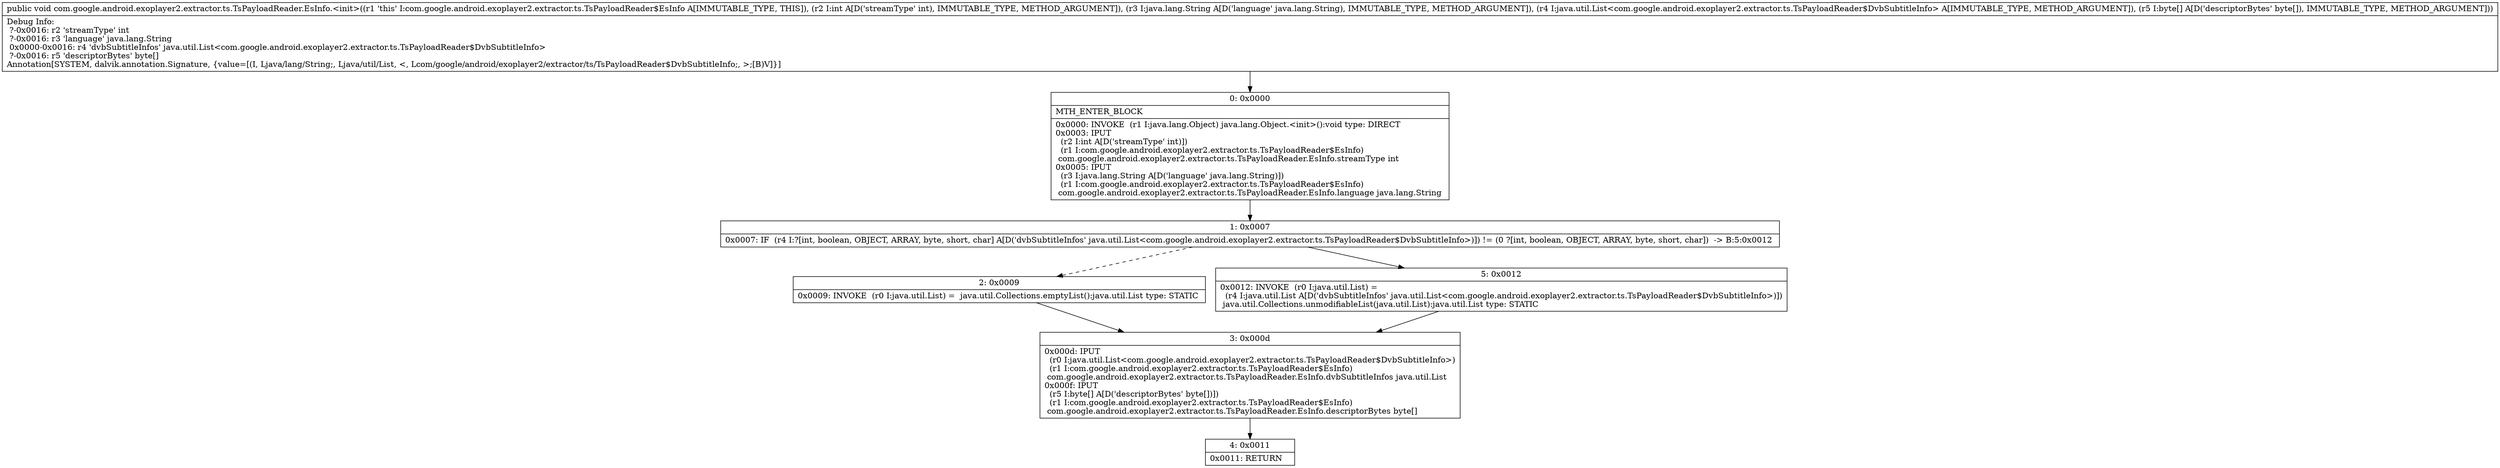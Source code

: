 digraph "CFG forcom.google.android.exoplayer2.extractor.ts.TsPayloadReader.EsInfo.\<init\>(ILjava\/lang\/String;Ljava\/util\/List;[B)V" {
Node_0 [shape=record,label="{0\:\ 0x0000|MTH_ENTER_BLOCK\l|0x0000: INVOKE  (r1 I:java.lang.Object) java.lang.Object.\<init\>():void type: DIRECT \l0x0003: IPUT  \l  (r2 I:int A[D('streamType' int)])\l  (r1 I:com.google.android.exoplayer2.extractor.ts.TsPayloadReader$EsInfo)\l com.google.android.exoplayer2.extractor.ts.TsPayloadReader.EsInfo.streamType int \l0x0005: IPUT  \l  (r3 I:java.lang.String A[D('language' java.lang.String)])\l  (r1 I:com.google.android.exoplayer2.extractor.ts.TsPayloadReader$EsInfo)\l com.google.android.exoplayer2.extractor.ts.TsPayloadReader.EsInfo.language java.lang.String \l}"];
Node_1 [shape=record,label="{1\:\ 0x0007|0x0007: IF  (r4 I:?[int, boolean, OBJECT, ARRAY, byte, short, char] A[D('dvbSubtitleInfos' java.util.List\<com.google.android.exoplayer2.extractor.ts.TsPayloadReader$DvbSubtitleInfo\>)]) != (0 ?[int, boolean, OBJECT, ARRAY, byte, short, char])  \-\> B:5:0x0012 \l}"];
Node_2 [shape=record,label="{2\:\ 0x0009|0x0009: INVOKE  (r0 I:java.util.List) =  java.util.Collections.emptyList():java.util.List type: STATIC \l}"];
Node_3 [shape=record,label="{3\:\ 0x000d|0x000d: IPUT  \l  (r0 I:java.util.List\<com.google.android.exoplayer2.extractor.ts.TsPayloadReader$DvbSubtitleInfo\>)\l  (r1 I:com.google.android.exoplayer2.extractor.ts.TsPayloadReader$EsInfo)\l com.google.android.exoplayer2.extractor.ts.TsPayloadReader.EsInfo.dvbSubtitleInfos java.util.List \l0x000f: IPUT  \l  (r5 I:byte[] A[D('descriptorBytes' byte[])])\l  (r1 I:com.google.android.exoplayer2.extractor.ts.TsPayloadReader$EsInfo)\l com.google.android.exoplayer2.extractor.ts.TsPayloadReader.EsInfo.descriptorBytes byte[] \l}"];
Node_4 [shape=record,label="{4\:\ 0x0011|0x0011: RETURN   \l}"];
Node_5 [shape=record,label="{5\:\ 0x0012|0x0012: INVOKE  (r0 I:java.util.List) = \l  (r4 I:java.util.List A[D('dvbSubtitleInfos' java.util.List\<com.google.android.exoplayer2.extractor.ts.TsPayloadReader$DvbSubtitleInfo\>)])\l java.util.Collections.unmodifiableList(java.util.List):java.util.List type: STATIC \l}"];
MethodNode[shape=record,label="{public void com.google.android.exoplayer2.extractor.ts.TsPayloadReader.EsInfo.\<init\>((r1 'this' I:com.google.android.exoplayer2.extractor.ts.TsPayloadReader$EsInfo A[IMMUTABLE_TYPE, THIS]), (r2 I:int A[D('streamType' int), IMMUTABLE_TYPE, METHOD_ARGUMENT]), (r3 I:java.lang.String A[D('language' java.lang.String), IMMUTABLE_TYPE, METHOD_ARGUMENT]), (r4 I:java.util.List\<com.google.android.exoplayer2.extractor.ts.TsPayloadReader$DvbSubtitleInfo\> A[IMMUTABLE_TYPE, METHOD_ARGUMENT]), (r5 I:byte[] A[D('descriptorBytes' byte[]), IMMUTABLE_TYPE, METHOD_ARGUMENT]))  | Debug Info:\l  ?\-0x0016: r2 'streamType' int\l  ?\-0x0016: r3 'language' java.lang.String\l  0x0000\-0x0016: r4 'dvbSubtitleInfos' java.util.List\<com.google.android.exoplayer2.extractor.ts.TsPayloadReader$DvbSubtitleInfo\>\l  ?\-0x0016: r5 'descriptorBytes' byte[]\lAnnotation[SYSTEM, dalvik.annotation.Signature, \{value=[(I, Ljava\/lang\/String;, Ljava\/util\/List, \<, Lcom\/google\/android\/exoplayer2\/extractor\/ts\/TsPayloadReader$DvbSubtitleInfo;, \>;[B)V]\}]\l}"];
MethodNode -> Node_0;
Node_0 -> Node_1;
Node_1 -> Node_2[style=dashed];
Node_1 -> Node_5;
Node_2 -> Node_3;
Node_3 -> Node_4;
Node_5 -> Node_3;
}

